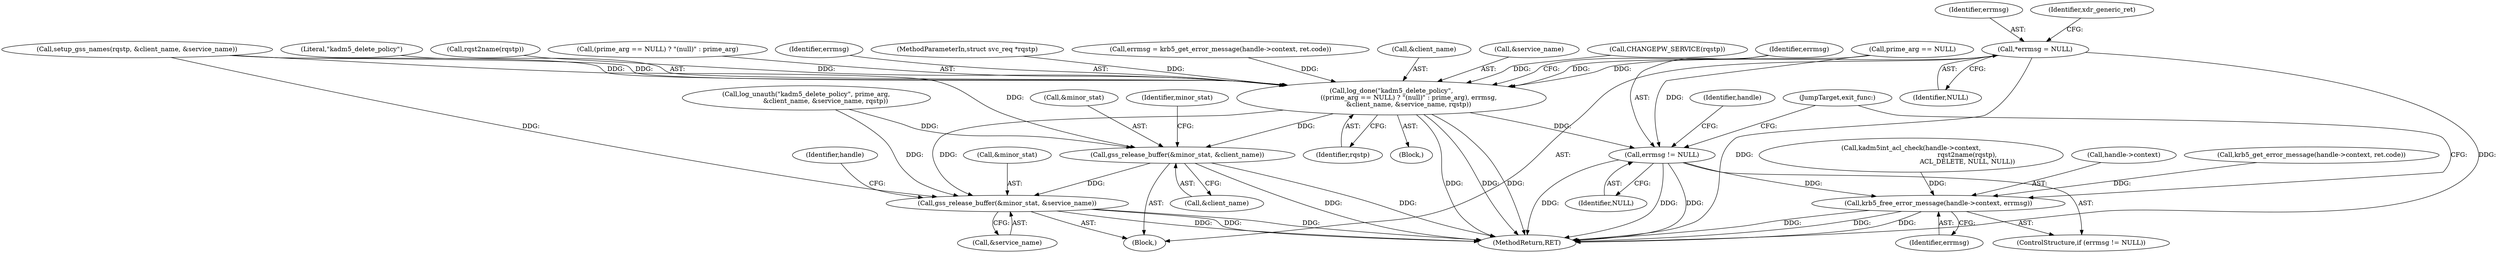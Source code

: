 digraph "0_krb5_83ed75feba32e46f736fcce0d96a0445f29b96c2_6@pointer" {
"1000117" [label="(Call,*errmsg = NULL)"];
"1000231" [label="(Call,log_done(\"kadm5_delete_policy\",\n                 ((prime_arg == NULL) ? \"(null)\" : prime_arg), errmsg,\n                 &client_name, &service_name, rqstp))"];
"1000246" [label="(Call,errmsg != NULL)"];
"1000249" [label="(Call,krb5_free_error_message(handle->context, errmsg))"];
"1000255" [label="(Call,gss_release_buffer(&minor_stat, &client_name))"];
"1000260" [label="(Call,gss_release_buffer(&minor_stat, &service_name))"];
"1000246" [label="(Call,errmsg != NULL)"];
"1000177" [label="(Call,CHANGEPW_SERVICE(rqstp))"];
"1000250" [label="(Call,handle->context)"];
"1000251" [label="(Identifier,handle)"];
"1000263" [label="(Call,&service_name)"];
"1000232" [label="(Literal,\"kadm5_delete_policy\")"];
"1000270" [label="(MethodReturn,RET)"];
"1000224" [label="(Call,krb5_get_error_message(handle->context, ret.code))"];
"1000119" [label="(Identifier,NULL)"];
"1000247" [label="(Identifier,errmsg)"];
"1000184" [label="(Call,rqst2name(rqstp))"];
"1000255" [label="(Call,gss_release_buffer(&minor_stat, &client_name))"];
"1000261" [label="(Call,&minor_stat)"];
"1000233" [label="(Call,(prime_arg == NULL) ? \"(null)\" : prime_arg)"];
"1000239" [label="(Identifier,errmsg)"];
"1000256" [label="(Call,&minor_stat)"];
"1000266" [label="(Identifier,handle)"];
"1000118" [label="(Identifier,errmsg)"];
"1000102" [label="(MethodParameterIn,struct svc_req *rqstp)"];
"1000222" [label="(Call,errmsg = krb5_get_error_message(handle->context, ret.code))"];
"1000231" [label="(Call,log_done(\"kadm5_delete_policy\",\n                 ((prime_arg == NULL) ? \"(null)\" : prime_arg), errmsg,\n                 &client_name, &service_name, rqstp))"];
"1000254" [label="(JumpTarget,exit_func:)"];
"1000190" [label="(Call,log_unauth(\"kadm5_delete_policy\", prime_arg,\n                   &client_name, &service_name, rqstp))"];
"1000248" [label="(Identifier,NULL)"];
"1000260" [label="(Call,gss_release_buffer(&minor_stat, &service_name))"];
"1000204" [label="(Block,)"];
"1000253" [label="(Identifier,errmsg)"];
"1000156" [label="(Call,setup_gss_names(rqstp, &client_name, &service_name))"];
"1000244" [label="(Identifier,rqstp)"];
"1000249" [label="(Call,krb5_free_error_message(handle->context, errmsg))"];
"1000117" [label="(Call,*errmsg = NULL)"];
"1000240" [label="(Call,&client_name)"];
"1000234" [label="(Call,prime_arg == NULL)"];
"1000245" [label="(ControlStructure,if (errmsg != NULL))"];
"1000121" [label="(Identifier,xdr_generic_ret)"];
"1000262" [label="(Identifier,minor_stat)"];
"1000103" [label="(Block,)"];
"1000180" [label="(Call,kadm5int_acl_check(handle->context,\n                                                       rqst2name(rqstp),\n                                                       ACL_DELETE, NULL, NULL))"];
"1000242" [label="(Call,&service_name)"];
"1000258" [label="(Call,&client_name)"];
"1000117" -> "1000103"  [label="AST: "];
"1000117" -> "1000119"  [label="CFG: "];
"1000118" -> "1000117"  [label="AST: "];
"1000119" -> "1000117"  [label="AST: "];
"1000121" -> "1000117"  [label="CFG: "];
"1000117" -> "1000270"  [label="DDG: "];
"1000117" -> "1000270"  [label="DDG: "];
"1000117" -> "1000231"  [label="DDG: "];
"1000231" -> "1000204"  [label="AST: "];
"1000231" -> "1000244"  [label="CFG: "];
"1000232" -> "1000231"  [label="AST: "];
"1000233" -> "1000231"  [label="AST: "];
"1000239" -> "1000231"  [label="AST: "];
"1000240" -> "1000231"  [label="AST: "];
"1000242" -> "1000231"  [label="AST: "];
"1000244" -> "1000231"  [label="AST: "];
"1000247" -> "1000231"  [label="CFG: "];
"1000231" -> "1000270"  [label="DDG: "];
"1000231" -> "1000270"  [label="DDG: "];
"1000231" -> "1000270"  [label="DDG: "];
"1000234" -> "1000231"  [label="DDG: "];
"1000222" -> "1000231"  [label="DDG: "];
"1000156" -> "1000231"  [label="DDG: "];
"1000156" -> "1000231"  [label="DDG: "];
"1000177" -> "1000231"  [label="DDG: "];
"1000184" -> "1000231"  [label="DDG: "];
"1000102" -> "1000231"  [label="DDG: "];
"1000231" -> "1000246"  [label="DDG: "];
"1000231" -> "1000255"  [label="DDG: "];
"1000231" -> "1000260"  [label="DDG: "];
"1000246" -> "1000245"  [label="AST: "];
"1000246" -> "1000248"  [label="CFG: "];
"1000247" -> "1000246"  [label="AST: "];
"1000248" -> "1000246"  [label="AST: "];
"1000251" -> "1000246"  [label="CFG: "];
"1000254" -> "1000246"  [label="CFG: "];
"1000246" -> "1000270"  [label="DDG: "];
"1000246" -> "1000270"  [label="DDG: "];
"1000246" -> "1000270"  [label="DDG: "];
"1000234" -> "1000246"  [label="DDG: "];
"1000246" -> "1000249"  [label="DDG: "];
"1000249" -> "1000245"  [label="AST: "];
"1000249" -> "1000253"  [label="CFG: "];
"1000250" -> "1000249"  [label="AST: "];
"1000253" -> "1000249"  [label="AST: "];
"1000254" -> "1000249"  [label="CFG: "];
"1000249" -> "1000270"  [label="DDG: "];
"1000249" -> "1000270"  [label="DDG: "];
"1000249" -> "1000270"  [label="DDG: "];
"1000224" -> "1000249"  [label="DDG: "];
"1000180" -> "1000249"  [label="DDG: "];
"1000255" -> "1000103"  [label="AST: "];
"1000255" -> "1000258"  [label="CFG: "];
"1000256" -> "1000255"  [label="AST: "];
"1000258" -> "1000255"  [label="AST: "];
"1000262" -> "1000255"  [label="CFG: "];
"1000255" -> "1000270"  [label="DDG: "];
"1000255" -> "1000270"  [label="DDG: "];
"1000156" -> "1000255"  [label="DDG: "];
"1000190" -> "1000255"  [label="DDG: "];
"1000255" -> "1000260"  [label="DDG: "];
"1000260" -> "1000103"  [label="AST: "];
"1000260" -> "1000263"  [label="CFG: "];
"1000261" -> "1000260"  [label="AST: "];
"1000263" -> "1000260"  [label="AST: "];
"1000266" -> "1000260"  [label="CFG: "];
"1000260" -> "1000270"  [label="DDG: "];
"1000260" -> "1000270"  [label="DDG: "];
"1000260" -> "1000270"  [label="DDG: "];
"1000156" -> "1000260"  [label="DDG: "];
"1000190" -> "1000260"  [label="DDG: "];
}
